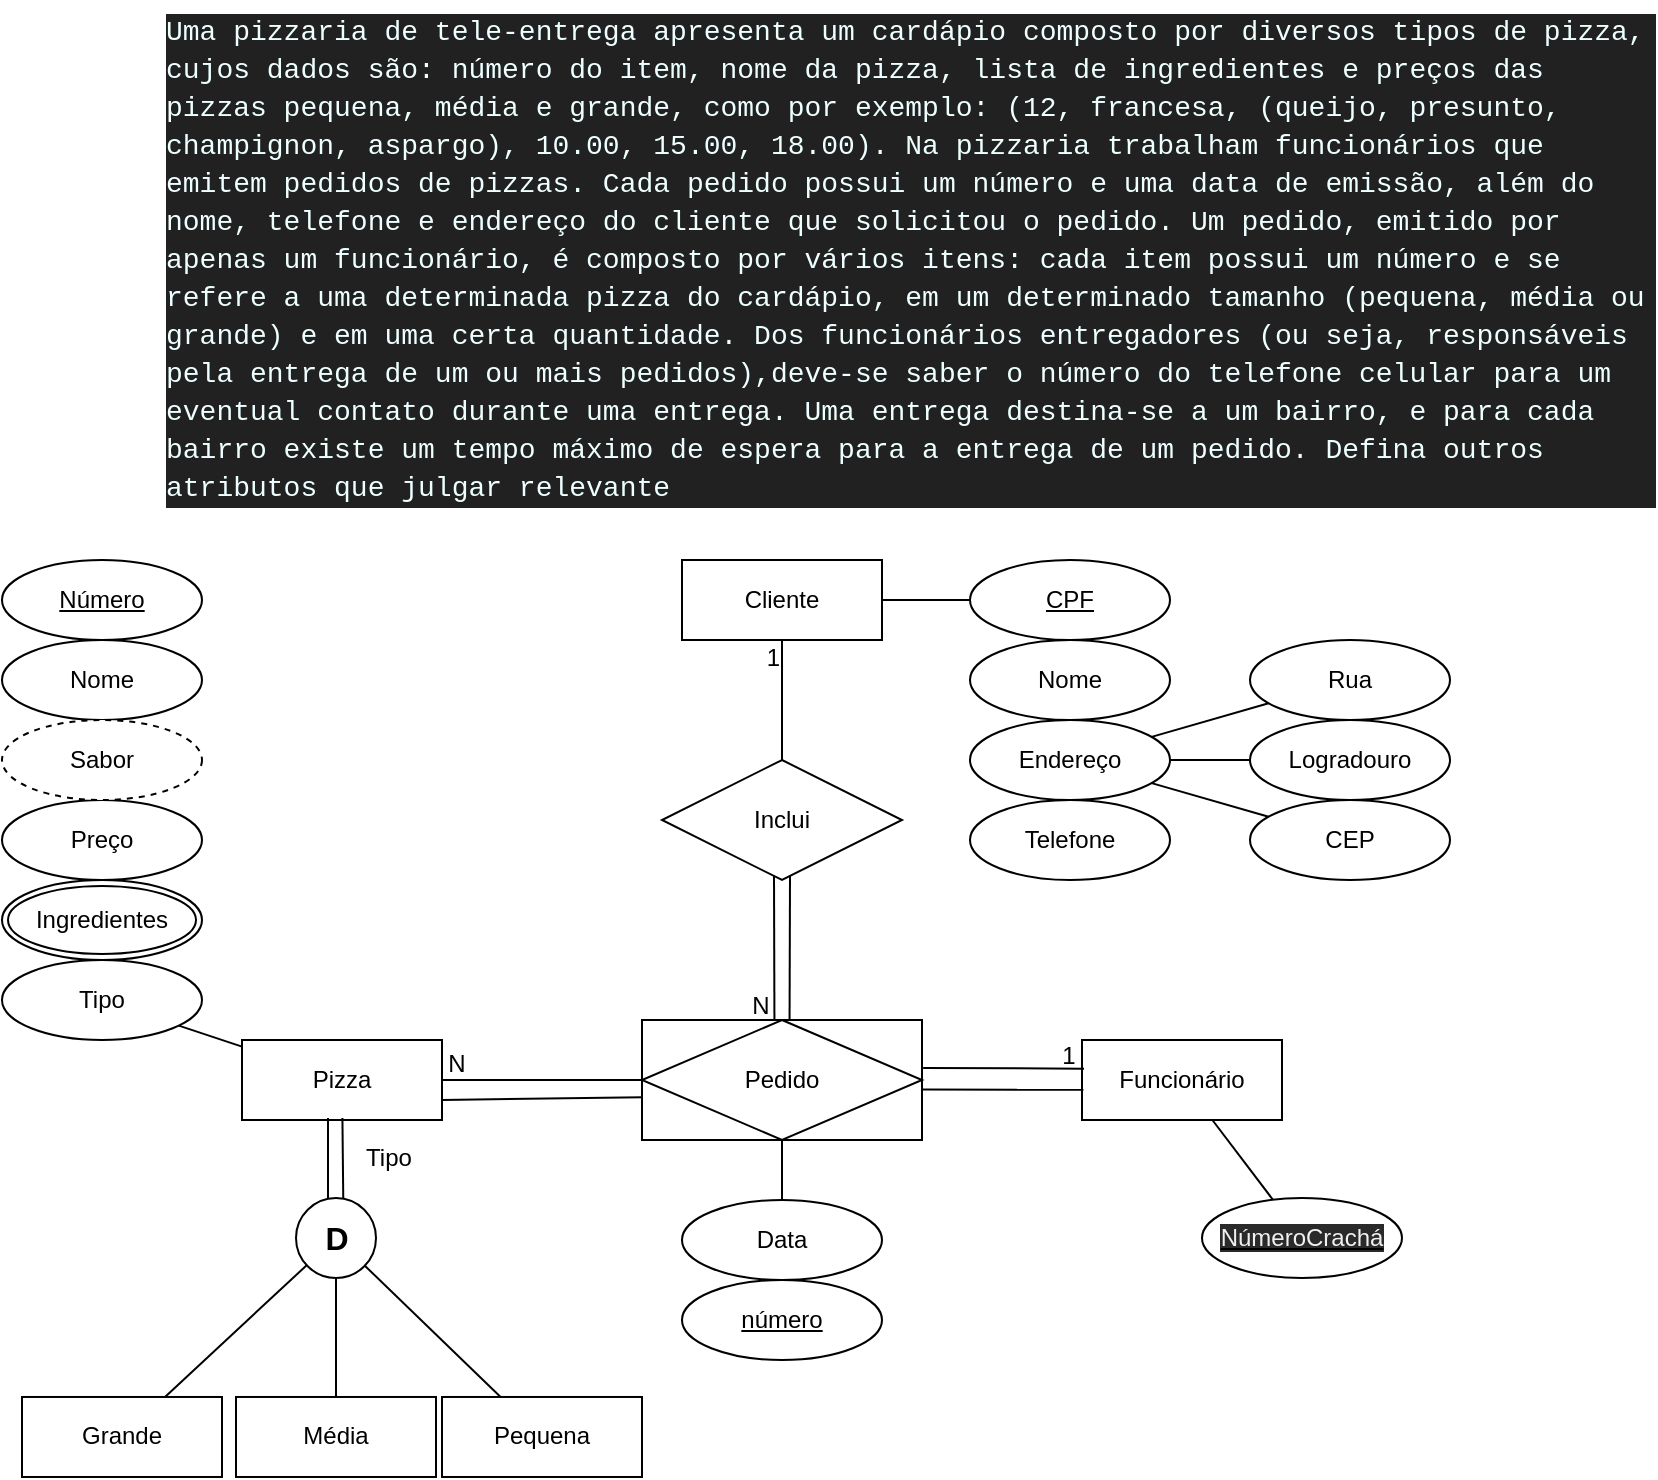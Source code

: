 <mxfile>
    <diagram id="xehdR1EZMwrTscf89Ukt" name="Page-1">
        <mxGraphModel dx="1139" dy="820" grid="1" gridSize="10" guides="1" tooltips="1" connect="1" arrows="1" fold="1" page="1" pageScale="1" pageWidth="827" pageHeight="1169" math="0" shadow="0">
            <root>
                <mxCell id="0"/>
                <mxCell id="1" parent="0"/>
                <mxCell id="2" value="&lt;div style=&quot;color: rgb(238 , 255 , 255) ; background-color: rgb(33 , 33 , 33) ; font-family: &amp;#34;consolas&amp;#34; , &amp;#34;courier new&amp;#34; , monospace ; font-weight: normal ; font-size: 14px ; line-height: 19px&quot;&gt;&lt;div&gt;&lt;span style=&quot;color: #eeffff&quot;&gt;Uma pizzaria de tele-entrega apresenta um cardápio composto por diversos tipos de pizza, cujos dados são: número do item, nome da pizza, lista de ingredientes e preços das pizzas pequena, média e grande, como por exemplo: (12, francesa, (queijo, presunto, champignon, aspargo), 10.00, 15.00, 18.00). Na pizzaria trabalham funcionários que emitem pedidos de pizzas. Cada pedido possui um número e uma data de emissão, além do nome, telefone e endereço do cliente que solicitou o pedido. Um pedido, emitido por apenas um funcionário, é composto por vários itens: cada item possui um número e se refere a uma determinada pizza do cardápio, em um determinado tamanho (pequena, média ou grande) e em uma certa quantidade. Dos funcionários entregadores (ou seja, responsáveis pela entrega de um ou mais pedidos),deve-se saber o número do telefone celular para um eventual contato durante uma entrega. Uma entrega destina-se a um bairro, e para cada bairro existe um tempo máximo de espera para a entrega de um pedido. Defina outros atributos que julgar relevante&lt;/span&gt;&lt;/div&gt;&lt;/div&gt;" style="text;whiteSpace=wrap;html=1;" parent="1" vertex="1">
                    <mxGeometry x="80" width="747" height="250" as="geometry"/>
                </mxCell>
                <mxCell id="29" style="edgeStyle=none;html=1;endArrow=none;endFill=0;" edge="1" parent="1" source="3" target="22">
                    <mxGeometry relative="1" as="geometry">
                        <mxPoint x="142.769" y="490" as="sourcePoint"/>
                    </mxGeometry>
                </mxCell>
                <mxCell id="3" value="Pizza" style="whiteSpace=wrap;html=1;align=center;" parent="1" vertex="1">
                    <mxGeometry x="120" y="520" width="100" height="40" as="geometry"/>
                </mxCell>
                <mxCell id="52" style="edgeStyle=none;html=1;endArrow=none;endFill=0;" edge="1" parent="1" source="4" target="53">
                    <mxGeometry relative="1" as="geometry">
                        <mxPoint x="637.038" y="610.684" as="targetPoint"/>
                    </mxGeometry>
                </mxCell>
                <mxCell id="4" value="Funcionário" style="whiteSpace=wrap;html=1;align=center;" parent="1" vertex="1">
                    <mxGeometry x="540" y="520" width="100" height="40" as="geometry"/>
                </mxCell>
                <mxCell id="54" style="edgeStyle=none;html=1;endArrow=none;endFill=0;" edge="1" parent="1" source="5" target="6">
                    <mxGeometry relative="1" as="geometry"/>
                </mxCell>
                <mxCell id="5" value="Pedido" style="shape=associativeEntity;whiteSpace=wrap;html=1;align=center;" parent="1" vertex="1">
                    <mxGeometry x="320" y="510" width="140" height="60" as="geometry"/>
                </mxCell>
                <mxCell id="6" value="Data" style="ellipse;whiteSpace=wrap;html=1;align=center;" vertex="1" parent="1">
                    <mxGeometry x="340" y="600" width="100" height="40" as="geometry"/>
                </mxCell>
                <mxCell id="8" value="número" style="ellipse;whiteSpace=wrap;html=1;align=center;fontStyle=4;" vertex="1" parent="1">
                    <mxGeometry x="340" y="640" width="100" height="40" as="geometry"/>
                </mxCell>
                <mxCell id="10" value="Inclui" style="shape=rhombus;perimeter=rhombusPerimeter;whiteSpace=wrap;html=1;align=center;" vertex="1" parent="1">
                    <mxGeometry x="330" y="380" width="120" height="60" as="geometry"/>
                </mxCell>
                <mxCell id="50" style="edgeStyle=none;html=1;endArrow=none;endFill=0;" edge="1" parent="1" source="11" target="49">
                    <mxGeometry relative="1" as="geometry"/>
                </mxCell>
                <mxCell id="11" value="Cliente" style="whiteSpace=wrap;html=1;align=center;" vertex="1" parent="1">
                    <mxGeometry x="340" y="280" width="100" height="40" as="geometry"/>
                </mxCell>
                <mxCell id="12" style="edgeStyle=none;html=1;endArrow=none;endFill=0;" edge="1" parent="1">
                    <mxGeometry relative="1" as="geometry">
                        <mxPoint x="170.208" y="559" as="sourcePoint"/>
                        <mxPoint x="170.625" y="599.01" as="targetPoint"/>
                    </mxGeometry>
                </mxCell>
                <mxCell id="13" style="edgeStyle=none;html=1;endArrow=none;endFill=0;" edge="1" parent="1" source="15" target="30">
                    <mxGeometry relative="1" as="geometry">
                        <mxPoint x="111" y="742.49" as="targetPoint"/>
                        <mxPoint x="148.465" y="670.004" as="sourcePoint"/>
                    </mxGeometry>
                </mxCell>
                <mxCell id="15" value="" style="ellipse;whiteSpace=wrap;html=1;aspect=fixed;" vertex="1" parent="1">
                    <mxGeometry x="147" y="599" width="40" height="40" as="geometry"/>
                </mxCell>
                <mxCell id="16" value="&lt;span&gt;Tipo&lt;/span&gt;" style="text;html=1;resizable=0;autosize=1;align=center;verticalAlign=middle;points=[];fillColor=none;strokeColor=none;rounded=0;" vertex="1" parent="1">
                    <mxGeometry x="172.5" y="569" width="40" height="20" as="geometry"/>
                </mxCell>
                <mxCell id="19" value="&lt;b&gt;&lt;font style=&quot;font-size: 16px&quot;&gt;D&lt;/font&gt;&lt;/b&gt;" style="text;html=1;resizable=0;autosize=1;align=center;verticalAlign=middle;points=[];fillColor=none;strokeColor=none;rounded=0;" vertex="1" parent="1">
                    <mxGeometry x="152" y="609" width="30" height="20" as="geometry"/>
                </mxCell>
                <mxCell id="20" style="edgeStyle=none;html=1;endArrow=none;endFill=0;" edge="1" parent="1">
                    <mxGeometry relative="1" as="geometry">
                        <mxPoint x="163" y="559" as="sourcePoint"/>
                        <mxPoint x="163" y="599" as="targetPoint"/>
                    </mxGeometry>
                </mxCell>
                <mxCell id="22" value="Tipo" style="ellipse;whiteSpace=wrap;html=1;align=center;" vertex="1" parent="1">
                    <mxGeometry y="480" width="100" height="40" as="geometry"/>
                </mxCell>
                <mxCell id="24" value="Ingredientes" style="ellipse;shape=doubleEllipse;margin=3;whiteSpace=wrap;html=1;align=center;" vertex="1" parent="1">
                    <mxGeometry y="440" width="100" height="40" as="geometry"/>
                </mxCell>
                <mxCell id="25" value="Preço" style="ellipse;whiteSpace=wrap;html=1;align=center;" vertex="1" parent="1">
                    <mxGeometry y="400" width="100" height="40" as="geometry"/>
                </mxCell>
                <mxCell id="27" value="Número" style="ellipse;whiteSpace=wrap;html=1;align=center;fontStyle=4;" vertex="1" parent="1">
                    <mxGeometry y="280" width="100" height="40" as="geometry"/>
                </mxCell>
                <mxCell id="28" value="Nome" style="ellipse;whiteSpace=wrap;html=1;align=center;" vertex="1" parent="1">
                    <mxGeometry y="320" width="100" height="40" as="geometry"/>
                </mxCell>
                <mxCell id="30" value="Grande" style="whiteSpace=wrap;html=1;align=center;" vertex="1" parent="1">
                    <mxGeometry x="10" y="698.49" width="100" height="40" as="geometry"/>
                </mxCell>
                <mxCell id="36" style="edgeStyle=none;html=1;endArrow=none;endFill=0;" edge="1" parent="1" source="31" target="15">
                    <mxGeometry relative="1" as="geometry"/>
                </mxCell>
                <mxCell id="31" value="Média" style="whiteSpace=wrap;html=1;align=center;" vertex="1" parent="1">
                    <mxGeometry x="117" y="698.49" width="100" height="40" as="geometry"/>
                </mxCell>
                <mxCell id="37" style="edgeStyle=none;html=1;endArrow=none;endFill=0;" edge="1" parent="1" source="33" target="15">
                    <mxGeometry relative="1" as="geometry"/>
                </mxCell>
                <mxCell id="33" value="Pequena" style="whiteSpace=wrap;html=1;align=center;" vertex="1" parent="1">
                    <mxGeometry x="220" y="698.49" width="100" height="40" as="geometry"/>
                </mxCell>
                <mxCell id="39" value="Nome" style="ellipse;whiteSpace=wrap;html=1;align=center;" vertex="1" parent="1">
                    <mxGeometry x="484" y="320" width="100" height="40" as="geometry"/>
                </mxCell>
                <mxCell id="40" value="Endereço" style="ellipse;whiteSpace=wrap;html=1;align=center;" vertex="1" parent="1">
                    <mxGeometry x="484" y="360" width="100" height="40" as="geometry"/>
                </mxCell>
                <mxCell id="41" value="Rua" style="ellipse;whiteSpace=wrap;html=1;align=center;" vertex="1" parent="1">
                    <mxGeometry x="624" y="320" width="100" height="40" as="geometry"/>
                </mxCell>
                <mxCell id="42" value="Logradouro" style="ellipse;whiteSpace=wrap;html=1;align=center;" vertex="1" parent="1">
                    <mxGeometry x="624" y="360" width="100" height="40" as="geometry"/>
                </mxCell>
                <mxCell id="43" value="CEP" style="ellipse;whiteSpace=wrap;html=1;align=center;" vertex="1" parent="1">
                    <mxGeometry x="624" y="400" width="100" height="40" as="geometry"/>
                </mxCell>
                <mxCell id="44" value="" style="endArrow=none;html=1;rounded=0;" edge="1" parent="1" source="40" target="43">
                    <mxGeometry relative="1" as="geometry">
                        <mxPoint x="624" y="260" as="sourcePoint"/>
                        <mxPoint x="784" y="260" as="targetPoint"/>
                    </mxGeometry>
                </mxCell>
                <mxCell id="45" value="" style="endArrow=none;html=1;rounded=0;" edge="1" parent="1" source="40" target="42">
                    <mxGeometry relative="1" as="geometry">
                        <mxPoint x="509.014" y="307.324" as="sourcePoint"/>
                        <mxPoint x="458.807" y="342.635" as="targetPoint"/>
                    </mxGeometry>
                </mxCell>
                <mxCell id="46" value="" style="endArrow=none;html=1;rounded=0;" edge="1" parent="1" source="40" target="41">
                    <mxGeometry relative="1" as="geometry">
                        <mxPoint x="489.279" y="298.944" as="sourcePoint"/>
                        <mxPoint x="478.721" y="301.056" as="targetPoint"/>
                    </mxGeometry>
                </mxCell>
                <mxCell id="47" value="Telefone" style="ellipse;whiteSpace=wrap;html=1;align=center;" vertex="1" parent="1">
                    <mxGeometry x="484" y="400" width="100" height="40" as="geometry"/>
                </mxCell>
                <mxCell id="49" value="CPF" style="ellipse;whiteSpace=wrap;html=1;align=center;fontStyle=4;" vertex="1" parent="1">
                    <mxGeometry x="484" y="280" width="100" height="40" as="geometry"/>
                </mxCell>
                <mxCell id="53" value="&#10;&#10;&lt;span style=&quot;color: rgb(240, 240, 240); font-family: helvetica; font-size: 12px; font-style: normal; font-weight: 400; letter-spacing: normal; text-align: center; text-indent: 0px; text-transform: none; word-spacing: 0px; background-color: rgb(42, 42, 42); display: inline; float: none;&quot;&gt;NúmeroCrachá&lt;/span&gt;&#10;&#10;" style="ellipse;whiteSpace=wrap;html=1;align=center;fontStyle=4;" vertex="1" parent="1">
                    <mxGeometry x="600" y="599" width="100" height="40" as="geometry"/>
                </mxCell>
                <mxCell id="55" style="edgeStyle=none;html=1;endArrow=none;endFill=0;entryX=0.527;entryY=0;entryDx=0;entryDy=0;entryPerimeter=0;" edge="1" parent="1" target="5">
                    <mxGeometry relative="1" as="geometry">
                        <mxPoint x="394" y="438" as="sourcePoint"/>
                        <mxPoint x="393.815" y="498.0" as="targetPoint"/>
                    </mxGeometry>
                </mxCell>
                <mxCell id="56" style="edgeStyle=none;html=1;endArrow=none;endFill=0;entryX=0.473;entryY=0;entryDx=0;entryDy=0;entryPerimeter=0;" edge="1" parent="1" target="5">
                    <mxGeometry relative="1" as="geometry">
                        <mxPoint x="386" y="438" as="sourcePoint"/>
                        <mxPoint x="386.19" y="497.99" as="targetPoint"/>
                    </mxGeometry>
                </mxCell>
                <mxCell id="57" value="" style="endArrow=none;html=1;rounded=0;" edge="1" parent="1" source="10" target="11">
                    <mxGeometry relative="1" as="geometry">
                        <mxPoint x="370" y="420" as="sourcePoint"/>
                        <mxPoint x="530" y="420" as="targetPoint"/>
                    </mxGeometry>
                </mxCell>
                <mxCell id="58" value="1" style="resizable=0;html=1;align=right;verticalAlign=bottom;" connectable="0" vertex="1" parent="57">
                    <mxGeometry x="1" relative="1" as="geometry">
                        <mxPoint x="-1" y="17" as="offset"/>
                    </mxGeometry>
                </mxCell>
                <mxCell id="59" style="edgeStyle=none;html=1;endArrow=none;endFill=0;entryX=0;entryY=0.5;entryDx=0;entryDy=0;exitX=1;exitY=0.5;exitDx=0;exitDy=0;" edge="1" parent="1" source="3" target="5">
                    <mxGeometry relative="1" as="geometry">
                        <mxPoint x="273.77" y="497" as="sourcePoint"/>
                        <mxPoint x="273.55" y="569.0" as="targetPoint"/>
                    </mxGeometry>
                </mxCell>
                <mxCell id="60" style="edgeStyle=none;html=1;endArrow=none;endFill=0;entryX=0.003;entryY=0.643;entryDx=0;entryDy=0;entryPerimeter=0;exitX=1;exitY=0.75;exitDx=0;exitDy=0;" edge="1" parent="1" source="3" target="5">
                    <mxGeometry relative="1" as="geometry">
                        <mxPoint x="265.77" y="497" as="sourcePoint"/>
                        <mxPoint x="265.99" y="569.0" as="targetPoint"/>
                    </mxGeometry>
                </mxCell>
                <mxCell id="61" style="edgeStyle=none;html=1;endArrow=none;endFill=0;entryX=0.01;entryY=0.358;entryDx=0;entryDy=0;exitX=1.004;exitY=0.399;exitDx=0;exitDy=0;exitPerimeter=0;entryPerimeter=0;" edge="1" parent="1" source="5" target="4">
                    <mxGeometry relative="1" as="geometry">
                        <mxPoint x="460" y="535.0" as="sourcePoint"/>
                        <mxPoint x="560" y="535.0" as="targetPoint"/>
                    </mxGeometry>
                </mxCell>
                <mxCell id="62" style="edgeStyle=none;html=1;endArrow=none;endFill=0;entryX=0.007;entryY=0.623;entryDx=0;entryDy=0;entryPerimeter=0;exitX=1.002;exitY=0.58;exitDx=0;exitDy=0;exitPerimeter=0;" edge="1" parent="1" source="5" target="4">
                    <mxGeometry relative="1" as="geometry">
                        <mxPoint x="460" y="545.0" as="sourcePoint"/>
                        <mxPoint x="560.42" y="543.58" as="targetPoint"/>
                    </mxGeometry>
                </mxCell>
                <mxCell id="63" value="Sabor" style="ellipse;whiteSpace=wrap;html=1;align=center;dashed=1;" vertex="1" parent="1">
                    <mxGeometry y="360" width="100" height="40" as="geometry"/>
                </mxCell>
                <mxCell id="64" value="1" style="text;html=1;resizable=0;autosize=1;align=center;verticalAlign=middle;points=[];fillColor=none;strokeColor=none;rounded=0;" vertex="1" parent="1">
                    <mxGeometry x="523" y="518" width="20" height="20" as="geometry"/>
                </mxCell>
                <mxCell id="65" value="N" style="text;html=1;resizable=0;autosize=1;align=center;verticalAlign=middle;points=[];fillColor=none;strokeColor=none;rounded=0;" vertex="1" parent="1">
                    <mxGeometry x="217" y="522" width="20" height="20" as="geometry"/>
                </mxCell>
                <mxCell id="66" value="N" style="text;html=1;resizable=0;autosize=1;align=center;verticalAlign=middle;points=[];fillColor=none;strokeColor=none;rounded=0;" vertex="1" parent="1">
                    <mxGeometry x="369" y="493" width="20" height="20" as="geometry"/>
                </mxCell>
            </root>
        </mxGraphModel>
    </diagram>
</mxfile>